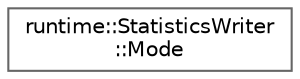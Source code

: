 digraph "Graphical Class Hierarchy"
{
 // LATEX_PDF_SIZE
  bgcolor="transparent";
  edge [fontname=Helvetica,fontsize=10,labelfontname=Helvetica,labelfontsize=10];
  node [fontname=Helvetica,fontsize=10,shape=box,height=0.2,width=0.4];
  rankdir="LR";
  Node0 [id="Node000000",label="runtime::StatisticsWriter\l::Mode",height=0.2,width=0.4,color="grey40", fillcolor="white", style="filled",URL="$df/d50/structruntime_1_1StatisticsWriter_1_1Mode.html",tooltip=" "];
}
